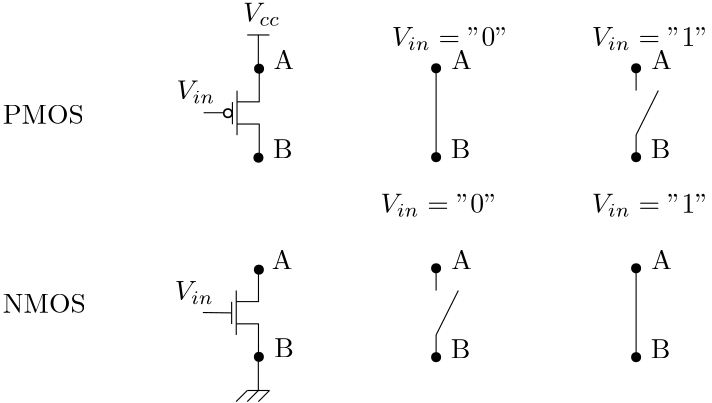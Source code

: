 <?xml version="1.0"?>
<!DOCTYPE ipe SYSTEM "ipe.dtd">
<ipe version="70107" creator="Ipe 7.1.8">
<info created="D:20150812111533" modified="D:20160905110403"/>
<ipestyle name="basic">
<symbol name="arrow/arc(spx)">
<path stroke="sym-stroke" fill="sym-stroke" pen="sym-pen">
0 0 m
-1 0.333 l
-1 -0.333 l
h
</path>
</symbol>
<symbol name="arrow/farc(spx)">
<path stroke="sym-stroke" fill="white" pen="sym-pen">
0 0 m
-1 0.333 l
-1 -0.333 l
h
</path>
</symbol>
<symbol name="arrow/ptarc(spx)">
<path stroke="sym-stroke" fill="sym-stroke" pen="sym-pen">
0 0 m
-1 0.333 l
-0.8 0 l
-1 -0.333 l
h
</path>
</symbol>
<symbol name="arrow/fptarc(spx)">
<path stroke="sym-stroke" fill="white" pen="sym-pen">
0 0 m
-1 0.333 l
-0.8 0 l
-1 -0.333 l
h
</path>
</symbol>
<symbol name="mark/circle(sx)" transformations="translations">
<path fill="sym-stroke">
0.6 0 0 0.6 0 0 e
0.4 0 0 0.4 0 0 e
</path>
</symbol>
<symbol name="mark/disk(sx)" transformations="translations">
<path fill="sym-stroke">
0.6 0 0 0.6 0 0 e
</path>
</symbol>
<symbol name="mark/fdisk(sfx)" transformations="translations">
<group>
<path fill="sym-fill">
0.5 0 0 0.5 0 0 e
</path>
<path fill="sym-stroke" fillrule="eofill">
0.6 0 0 0.6 0 0 e
0.4 0 0 0.4 0 0 e
</path>
</group>
</symbol>
<symbol name="mark/box(sx)" transformations="translations">
<path fill="sym-stroke" fillrule="eofill">
-0.6 -0.6 m
0.6 -0.6 l
0.6 0.6 l
-0.6 0.6 l
h
-0.4 -0.4 m
0.4 -0.4 l
0.4 0.4 l
-0.4 0.4 l
h
</path>
</symbol>
<symbol name="mark/square(sx)" transformations="translations">
<path fill="sym-stroke">
-0.6 -0.6 m
0.6 -0.6 l
0.6 0.6 l
-0.6 0.6 l
h
</path>
</symbol>
<symbol name="mark/fsquare(sfx)" transformations="translations">
<group>
<path fill="sym-fill">
-0.5 -0.5 m
0.5 -0.5 l
0.5 0.5 l
-0.5 0.5 l
h
</path>
<path fill="sym-stroke" fillrule="eofill">
-0.6 -0.6 m
0.6 -0.6 l
0.6 0.6 l
-0.6 0.6 l
h
-0.4 -0.4 m
0.4 -0.4 l
0.4 0.4 l
-0.4 0.4 l
h
</path>
</group>
</symbol>
<symbol name="mark/cross(sx)" transformations="translations">
<group>
<path fill="sym-stroke">
-0.43 -0.57 m
0.57 0.43 l
0.43 0.57 l
-0.57 -0.43 l
h
</path>
<path fill="sym-stroke">
-0.43 0.57 m
0.57 -0.43 l
0.43 -0.57 l
-0.57 0.43 l
h
</path>
</group>
</symbol>
<symbol name="arrow/fnormal(spx)">
<path stroke="sym-stroke" fill="white" pen="sym-pen">
0 0 m
-1 0.333 l
-1 -0.333 l
h
</path>
</symbol>
<symbol name="arrow/pointed(spx)">
<path stroke="sym-stroke" fill="sym-stroke" pen="sym-pen">
0 0 m
-1 0.333 l
-0.8 0 l
-1 -0.333 l
h
</path>
</symbol>
<symbol name="arrow/fpointed(spx)">
<path stroke="sym-stroke" fill="white" pen="sym-pen">
0 0 m
-1 0.333 l
-0.8 0 l
-1 -0.333 l
h
</path>
</symbol>
<symbol name="arrow/linear(spx)">
<path stroke="sym-stroke" pen="sym-pen">
-1 0.333 m
0 0 l
-1 -0.333 l
</path>
</symbol>
<symbol name="arrow/fdouble(spx)">
<path stroke="sym-stroke" fill="white" pen="sym-pen">
0 0 m
-1 0.333 l
-1 -0.333 l
h
-1 0 m
-2 0.333 l
-2 -0.333 l
h
</path>
</symbol>
<symbol name="arrow/double(spx)">
<path stroke="sym-stroke" fill="sym-stroke" pen="sym-pen">
0 0 m
-1 0.333 l
-1 -0.333 l
h
-1 0 m
-2 0.333 l
-2 -0.333 l
h
</path>
</symbol>
<pen name="heavier" value="0.8"/>
<pen name="fat" value="1.2"/>
<pen name="ultrafat" value="2"/>
<symbolsize name="large" value="5"/>
<symbolsize name="small" value="2"/>
<symbolsize name="tiny" value="1.1"/>
<arrowsize name="large" value="10"/>
<arrowsize name="small" value="5"/>
<arrowsize name="tiny" value="3"/>
<color name="red" value="1 0 0"/>
<color name="green" value="0 1 0"/>
<color name="blue" value="0 0 1"/>
<color name="yellow" value="1 1 0"/>
<color name="orange" value="1 0.647 0"/>
<color name="gold" value="1 0.843 0"/>
<color name="purple" value="0.627 0.125 0.941"/>
<color name="gray" value="0.745"/>
<color name="brown" value="0.647 0.165 0.165"/>
<color name="navy" value="0 0 0.502"/>
<color name="pink" value="1 0.753 0.796"/>
<color name="seagreen" value="0.18 0.545 0.341"/>
<color name="turquoise" value="0.251 0.878 0.816"/>
<color name="violet" value="0.933 0.51 0.933"/>
<color name="darkblue" value="0 0 0.545"/>
<color name="darkcyan" value="0 0.545 0.545"/>
<color name="darkgray" value="0.663"/>
<color name="darkgreen" value="0 0.392 0"/>
<color name="darkmagenta" value="0.545 0 0.545"/>
<color name="darkorange" value="1 0.549 0"/>
<color name="darkred" value="0.545 0 0"/>
<color name="lightblue" value="0.678 0.847 0.902"/>
<color name="lightcyan" value="0.878 1 1"/>
<color name="lightgray" value="0.827"/>
<color name="lightgreen" value="0.565 0.933 0.565"/>
<color name="lightyellow" value="1 1 0.878"/>
<dashstyle name="dashed" value="[4] 0"/>
<dashstyle name="dotted" value="[1 3] 0"/>
<dashstyle name="dash dotted" value="[4 2 1 2] 0"/>
<dashstyle name="dash dot dotted" value="[4 2 1 2 1 2] 0"/>
<textsize name="large" value="\large"/>
<textsize name="small" value="\small"/>
<textsize name="tiny" value="\tiny"/>
<textsize name="Large" value="\Large"/>
<textsize name="LARGE" value="\LARGE"/>
<textsize name="huge" value="\huge"/>
<textsize name="Huge" value="\Huge"/>
<textsize name="footnote" value="\footnotesize"/>
<textstyle name="center" begin="\begin{center}" end="\end{center}"/>
<textstyle name="itemize" begin="\begin{itemize}" end="\end{itemize}"/>
<textstyle name="item" begin="\begin{itemize}\item{}" end="\end{itemize}"/>
<gridsize name="4 pts" value="4"/>
<gridsize name="8 pts (~3 mm)" value="8"/>
<gridsize name="16 pts (~6 mm)" value="16"/>
<gridsize name="32 pts (~12 mm)" value="32"/>
<gridsize name="10 pts (~3.5 mm)" value="10"/>
<gridsize name="20 pts (~7 mm)" value="20"/>
<gridsize name="14 pts (~5 mm)" value="14"/>
<gridsize name="28 pts (~10 mm)" value="28"/>
<gridsize name="56 pts (~20 mm)" value="56"/>
<anglesize name="90 deg" value="90"/>
<anglesize name="60 deg" value="60"/>
<anglesize name="45 deg" value="45"/>
<anglesize name="30 deg" value="30"/>
<anglesize name="22.5 deg" value="22.5"/>
<tiling name="falling" angle="-60" step="4" width="1"/>
<tiling name="rising" angle="30" step="4" width="1"/>
</ipestyle>
<page>
<layer name="alpha"/>
<view layers="alpha" active="alpha"/>
<path layer="alpha" matrix="1 0 0 1 -199.671 -20.076" stroke="black">
384 720 m
384 704 l
</path>
<path matrix="1 0 0 1 -197.331 -20.1567" stroke="black">
380 716 m
380 708 l
</path>
<path matrix="1 0 0 1 -199.671 -20.076" stroke="black">
384 716 m
392 716 l
392 728 l
</path>
<path matrix="1 0 0 1 -199.671 -20.076" stroke="black">
384 708 m
392 708 l
392 696 l
</path>
<use matrix="1 0 0 1 -194.949 -20.1723" name="mark/circle(sx)" pos="376 712" size="normal" stroke="black"/>
<path matrix="1 0 0 1 -199.671 -20.076" stroke="black">
379.237 712.069 m
371.979 712.069 l
</path>
<path matrix="1 0 0 1 -199.95 -91.9987" stroke="black">
384 720 m
384 704 l
</path>
<path matrix="1 0 0 1 -197.609 -92.0797" stroke="black">
380 716 m
380 708 l
</path>
<path matrix="1 0 0 1 -199.95 -91.9987" stroke="black">
384 716 m
392 716 l
392 728 l
</path>
<path matrix="1 0 0 1 -199.95 -91.9987" stroke="black">
384 708 m
392 708 l
392 696 l
</path>
<path matrix="1 0 0 1 -239.949 -91.9987" stroke="black">
422.24 711.94 m
411.979 712.069 l
</path>
<text matrix="1 0 0 1 4 -52" transformations="translations" pos="96 672" stroke="black" type="label" width="29.888" height="6.808" depth="0" valign="baseline">NMOS</text>
<text matrix="1 0 0 1 4 64" transformations="translations" pos="96 624" stroke="black" type="label" width="29.196" height="6.808" depth="0" valign="baseline">PMOS</text>
<use matrix="1 0 0 1 5.49579 69.241" name="mark/disk(sx)" pos="186.541 606.573" size="normal" stroke="black"/>
<use matrix="1 0 0 1 5.49579 69.241" name="mark/disk(sx)" pos="186.771 638.608" size="normal" stroke="black"/>
<use matrix="1 0 0 1 6.02764 -55.9447" name="mark/disk(sx)" pos="186.169 660.06" size="normal" stroke="black"/>
<use matrix="1 0 0 1 6.02764 -55.9447" name="mark/disk(sx)" pos="186.169 691.439" size="normal" stroke="black"/>
<text matrix="1 0 0 1 5.31851 -58.7813" transformations="translations" pos="191.487 694.453" stroke="black" type="label" width="7.472" height="6.808" depth="0" valign="baseline">A</text>
<text matrix="1 0 0 1 6.02764 -54.8365" transformations="translations" pos="191.665 658.819" stroke="black" type="label" width="7.057" height="6.808" depth="0" valign="baseline">B</text>
<text matrix="1 0 0 1 4.57392 70.3756" transformations="translations" pos="192.856 637.272" stroke="black" type="label" width="7.472" height="6.808" depth="0" valign="baseline">A</text>
<text matrix="1 0 0 1 4.69802 70.4111" transformations="translations" pos="192.556 605.213" stroke="black" type="label" width="7.057" height="6.808" depth="0" valign="baseline">B</text>
<text matrix="1 0 0 1 2.32692 -54.6484" transformations="translations" pos="159.599 679.217" stroke="black" type="label" width="14.053" height="6.812" depth="1.49" valign="baseline">$V_{in}$</text>
<text matrix="1 0 0 1 2.90325 17.5515" transformations="translations" pos="159.599 679.217" stroke="black" type="label" width="14.053" height="6.812" depth="1.49" valign="baseline">$V_{in}$</text>
<path matrix="1 0 0 1 72 -68" stroke="black">
256 704 m
256 672 l
</path>
<path matrix="1 0 0 1 -32 -68" stroke="black">
288 704 m
288 696 l
</path>
<path matrix="1 0 0 1 -32 -68" stroke="black">
288 680 m
288 672 l
</path>
<path matrix="1 0 0 1 -32 -68" stroke="black">
288 680 m
296 696 l
</path>
<use matrix="1 0 0 1 72 -68" name="mark/disk(sx)" pos="256 704" size="normal" stroke="black"/>
<use matrix="1 0 0 1 72 -68" name="mark/disk(sx)" pos="256 672" size="normal" stroke="black"/>
<use matrix="1 0 0 1 -32 -68" name="mark/disk(sx)" pos="288 704" size="normal" stroke="black"/>
<use matrix="1 0 0 1 -32 -68" name="mark/disk(sx)" pos="288 672" size="normal" stroke="black"/>
<path matrix="1 0 0 1 0 4" stroke="black">
256 704 m
256 672 l
</path>
<path matrix="1 0 0 1 40 4" stroke="black">
288 704 m
288 696 l
</path>
<path matrix="1 0 0 1 40 4" stroke="black">
288 680 m
288 672 l
</path>
<path matrix="1 0 0 1 40 4" stroke="black">
288 680 m
296 696 l
</path>
<use matrix="1 0 0 1 0 4" name="mark/disk(sx)" pos="256 704" size="normal" stroke="black"/>
<use matrix="1 0 0 1 0 4" name="mark/disk(sx)" pos="256 672" size="normal" stroke="black"/>
<use matrix="1 0 0 1 40 4" name="mark/disk(sx)" pos="288 704" size="normal" stroke="black"/>
<use matrix="1 0 0 1 40 4" name="mark/disk(sx)" pos="288 672" size="normal" stroke="black"/>
<text matrix="1 0 0 1 140.574 70.3756" transformations="translations" pos="192.856 637.272" stroke="black" type="label" width="7.472" height="6.808" depth="0" valign="baseline">A</text>
<text matrix="1 0 0 1 68.5739 70.3756" transformations="translations" pos="192.856 637.272" stroke="black" type="label" width="7.472" height="6.808" depth="0" valign="baseline">A</text>
<text matrix="1 0 0 1 140.698 70.4111" transformations="translations" pos="192.556 605.213" stroke="black" type="label" width="7.057" height="6.808" depth="0" valign="baseline">B</text>
<text matrix="1 0 0 1 68.698 70.4111" transformations="translations" pos="192.556 605.213" stroke="black" type="label" width="7.057" height="6.808" depth="0" valign="baseline">B</text>
<text matrix="1 0 0 1 140.574 -1.6244" transformations="translations" pos="192.856 637.272" stroke="black" type="label" width="7.472" height="6.808" depth="0" valign="baseline">A</text>
<text matrix="1 0 0 1 68.5739 -1.6244" transformations="translations" pos="192.856 637.272" stroke="black" type="label" width="7.472" height="6.808" depth="0" valign="baseline">A</text>
<text matrix="1 0 0 1 140.698 -1.5889" transformations="translations" pos="192.556 605.213" stroke="black" type="label" width="7.057" height="6.808" depth="0" valign="baseline">B</text>
<text matrix="1 0 0 1 68.698 -1.5889" transformations="translations" pos="192.556 605.213" stroke="black" type="label" width="7.057" height="6.808" depth="0" valign="baseline">B</text>
<text matrix="1 0 0 1 72 -68" transformations="translations" pos="240 724" stroke="black" type="label" width="42.281" height="6.923" depth="1.49" valign="baseline">$V_{in} = &quot;1&quot;$</text>
<text matrix="1 0 0 1 -4 -68" transformations="translations" pos="240 724" stroke="black" type="label" width="42.281" height="6.923" depth="1.49" valign="baseline">$V_{in} = &quot;0&quot;$</text>
<text matrix="1 0 0 1 72 -8" transformations="translations" pos="240 724" stroke="black" type="label" width="42.281" height="6.923" depth="1.49" valign="baseline">$V_{in} = &quot;1&quot;$</text>
<text matrix="1 0 0 1 0 -8" transformations="translations" pos="240 724" stroke="black" type="label" width="42.281" height="6.923" depth="1.49" valign="baseline">$V_{in} = &quot;0&quot;$</text>
<path stroke="black">
192 708 m
192 720 l
</path>
<path stroke="black">
188 720 m
196 720 l
</path>
<path stroke="black">
192 604 m
192 592 l
</path>
<path stroke="black">
188 592 m
196 592 l
</path>
<path matrix="1 0 0 1 -64 112" stroke="black">
260 480 m
256 476 l
</path>
<path matrix="1 0 0 1 -68 112" stroke="black">
260 480 m
256 476 l
</path>
<path matrix="1 0 0 1 -72 112" stroke="black">
260 480 m
256 476 l
</path>
<text matrix="1 0 0 1 26.9032 45.5515" transformations="translations" pos="159.599 679.217" stroke="black" type="label" width="13.43" height="6.812" depth="1.49" valign="baseline">$V_{cc}$</text>
</page>
</ipe>

